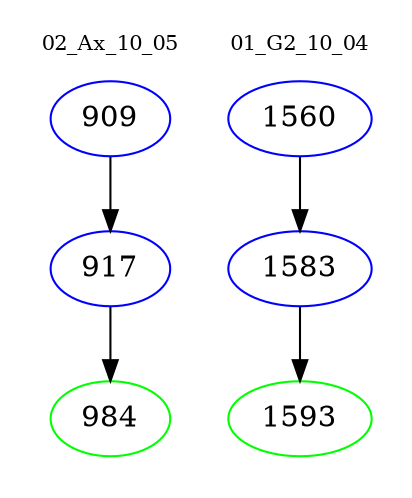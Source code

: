 digraph{
subgraph cluster_0 {
color = white
label = "02_Ax_10_05";
fontsize=10;
T0_909 [label="909", color="blue"]
T0_909 -> T0_917 [color="black"]
T0_917 [label="917", color="blue"]
T0_917 -> T0_984 [color="black"]
T0_984 [label="984", color="green"]
}
subgraph cluster_1 {
color = white
label = "01_G2_10_04";
fontsize=10;
T1_1560 [label="1560", color="blue"]
T1_1560 -> T1_1583 [color="black"]
T1_1583 [label="1583", color="blue"]
T1_1583 -> T1_1593 [color="black"]
T1_1593 [label="1593", color="green"]
}
}
